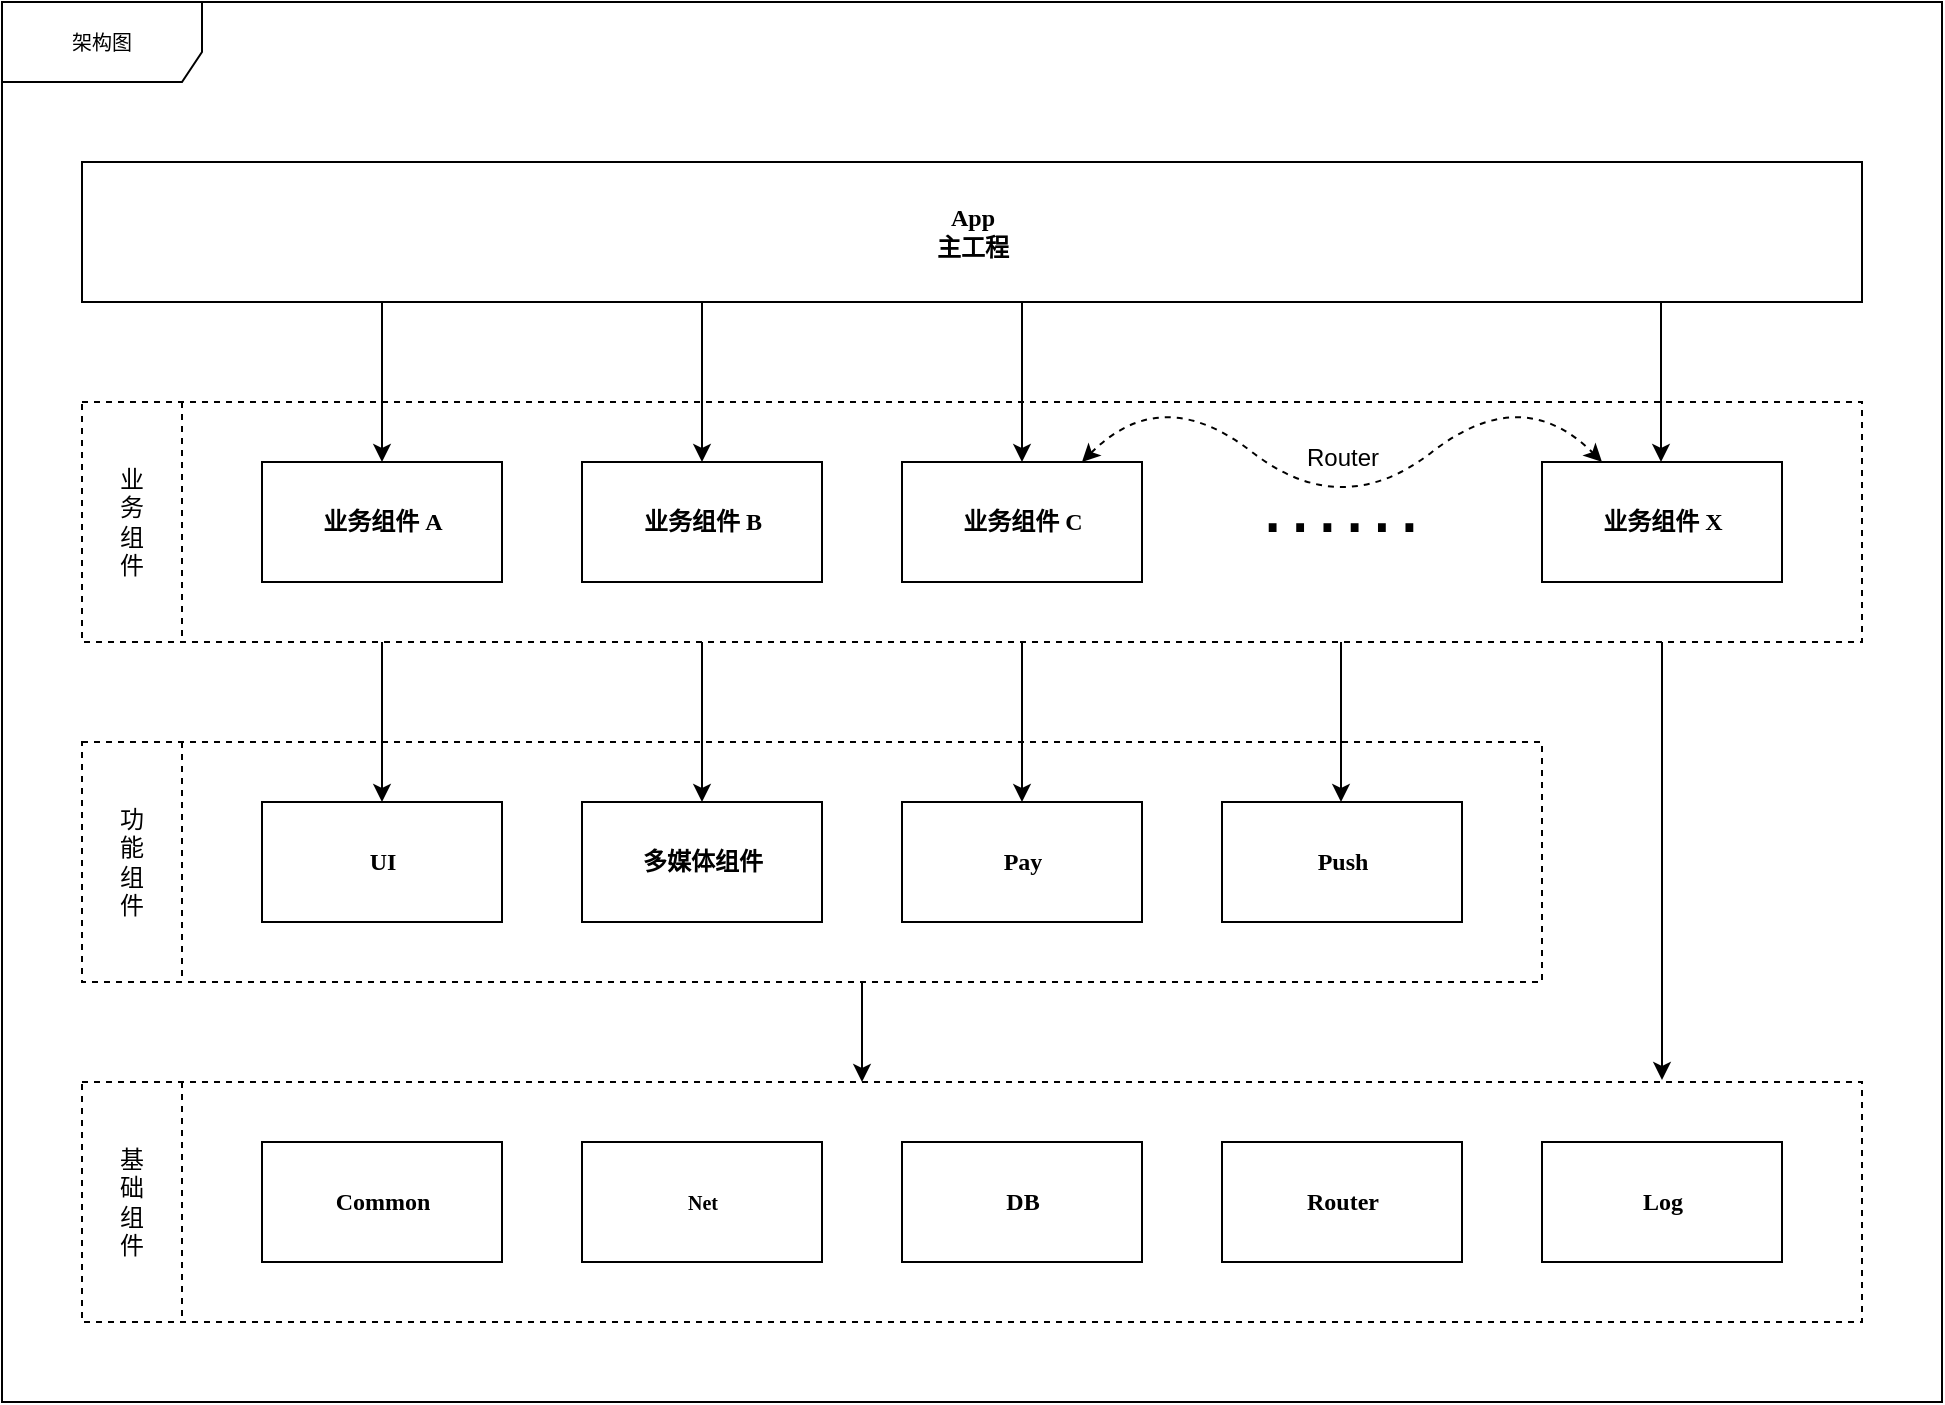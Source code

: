 <mxfile version="10.6.0" type="device"><diagram name="Page-1" id="c4acf3e9-155e-7222-9cf6-157b1a14988f"><mxGraphModel dx="1010" dy="582" grid="1" gridSize="10" guides="1" tooltips="1" connect="1" arrows="1" fold="1" page="1" pageScale="1" pageWidth="850" pageHeight="1100" background="#ffffff" math="0" shadow="0"><root><mxCell id="0"/><mxCell id="1" parent="0"/><mxCell id="17acba5748e5396b-1" value="架构图" style="shape=umlFrame;whiteSpace=wrap;html=1;rounded=0;shadow=0;comic=0;labelBackgroundColor=none;strokeColor=#000000;strokeWidth=1;fillColor=#ffffff;fontFamily=Verdana;fontSize=10;fontColor=#000000;align=center;width=100;height=40;" parent="1" vertex="1"><mxGeometry width="970" height="700" as="geometry"/></mxCell><mxCell id="Nzxw4XKn5S72-p56momY-5" value="&lt;div style=&quot;text-align: center ; font-size: 12px&quot;&gt;&lt;br&gt;&lt;/div&gt;" style="html=1;rounded=0;shadow=0;comic=0;labelBackgroundColor=none;strokeColor=#000000;strokeWidth=1;fillColor=#ffffff;fontFamily=Verdana;fontSize=10;fontColor=#000000;align=center;dashed=1;" parent="1" vertex="1"><mxGeometry x="40" y="200" width="890" height="120" as="geometry"/></mxCell><mxCell id="5d2195bd80daf111-17" value="&lt;div style=&quot;text-align: center ; font-size: 12px&quot;&gt;&lt;span&gt;&lt;b&gt;&lt;font style=&quot;font-size: 12px&quot;&gt;App&lt;/font&gt;&lt;/b&gt;&lt;/span&gt;&lt;/div&gt;&lt;b style=&quot;font-size: 12px&quot;&gt;&lt;div style=&quot;text-align: center&quot;&gt;&lt;b&gt;&lt;font style=&quot;font-size: 12px&quot;&gt;主工程&lt;/font&gt;&lt;/b&gt;&lt;/div&gt;&lt;/b&gt;" style="html=1;rounded=0;shadow=0;comic=0;labelBackgroundColor=none;strokeColor=#000000;strokeWidth=1;fillColor=#ffffff;fontFamily=Verdana;fontSize=10;fontColor=#000000;align=center;" parent="1" vertex="1"><mxGeometry x="40" y="80" width="890" height="70" as="geometry"/></mxCell><mxCell id="Nzxw4XKn5S72-p56momY-4" value="&lt;div style=&quot;text-align: center ; font-size: 12px&quot;&gt;&lt;b&gt;业务组件 X&lt;/b&gt;&lt;/div&gt;" style="html=1;rounded=0;shadow=0;comic=0;labelBackgroundColor=none;strokeColor=#000000;strokeWidth=1;fillColor=#ffffff;fontFamily=Verdana;fontSize=10;fontColor=#000000;align=center;" parent="1" vertex="1"><mxGeometry x="770" y="230" width="120" height="60" as="geometry"/></mxCell><mxCell id="Nzxw4XKn5S72-p56momY-13" value="" style="line;strokeWidth=1;direction=south;html=1;dashed=1;" parent="1" vertex="1"><mxGeometry x="85" y="200" width="10" height="120" as="geometry"/></mxCell><mxCell id="Nzxw4XKn5S72-p56momY-14" value="业&lt;br&gt;务&lt;br&gt;组&lt;br&gt;件" style="text;html=1;strokeColor=none;fillColor=none;align=center;verticalAlign=middle;whiteSpace=wrap;rounded=0;dashed=1;glass=0;horizontal=1;" parent="1" vertex="1"><mxGeometry x="40" y="200" width="50" height="120" as="geometry"/></mxCell><mxCell id="Nzxw4XKn5S72-p56momY-15" value="&lt;div style=&quot;text-align: center ; font-size: 12px&quot;&gt;&lt;b&gt;业务组件 A&lt;/b&gt;&lt;/div&gt;" style="html=1;rounded=0;shadow=0;comic=0;labelBackgroundColor=none;strokeColor=#000000;strokeWidth=1;fillColor=#ffffff;fontFamily=Verdana;fontSize=10;fontColor=#000000;align=center;" parent="1" vertex="1"><mxGeometry x="130" y="230" width="120" height="60" as="geometry"/></mxCell><mxCell id="Nzxw4XKn5S72-p56momY-16" value="&lt;div style=&quot;text-align: center ; font-size: 12px&quot;&gt;&lt;b&gt;业务组件 B&lt;/b&gt;&lt;/div&gt;" style="html=1;rounded=0;shadow=0;comic=0;labelBackgroundColor=none;strokeColor=#000000;strokeWidth=1;fillColor=#ffffff;fontFamily=Verdana;fontSize=10;fontColor=#000000;align=center;" parent="1" vertex="1"><mxGeometry x="290" y="230" width="120" height="60" as="geometry"/></mxCell><mxCell id="Nzxw4XKn5S72-p56momY-17" value="&lt;div style=&quot;text-align: center ; font-size: 12px&quot;&gt;&lt;b&gt;业务组件 C&lt;/b&gt;&lt;/div&gt;" style="html=1;rounded=0;shadow=0;comic=0;labelBackgroundColor=none;strokeColor=#000000;strokeWidth=1;fillColor=#ffffff;fontFamily=Verdana;fontSize=10;fontColor=#000000;align=center;" parent="1" vertex="1"><mxGeometry x="450" y="230" width="120" height="60" as="geometry"/></mxCell><mxCell id="Nzxw4XKn5S72-p56momY-19" value="&lt;div style=&quot;text-align: center ; font-size: 12px&quot;&gt;&lt;br&gt;&lt;/div&gt;" style="html=1;rounded=0;shadow=0;comic=0;labelBackgroundColor=none;strokeColor=#000000;strokeWidth=1;fillColor=#ffffff;fontFamily=Verdana;fontSize=10;fontColor=#000000;align=center;dashed=1;" parent="1" vertex="1"><mxGeometry x="40" y="370" width="730" height="120" as="geometry"/></mxCell><mxCell id="Nzxw4XKn5S72-p56momY-21" value="" style="line;strokeWidth=1;direction=south;html=1;dashed=1;" parent="1" vertex="1"><mxGeometry x="85" y="370" width="10" height="120" as="geometry"/></mxCell><mxCell id="Nzxw4XKn5S72-p56momY-22" value="功&lt;br&gt;能&lt;br&gt;组&lt;br&gt;件" style="text;html=1;strokeColor=none;fillColor=none;align=center;verticalAlign=middle;whiteSpace=wrap;rounded=0;dashed=1;glass=0;horizontal=1;" parent="1" vertex="1"><mxGeometry x="40" y="370" width="50" height="120" as="geometry"/></mxCell><mxCell id="Nzxw4XKn5S72-p56momY-23" value="&lt;div style=&quot;text-align: center ; font-size: 12px&quot;&gt;&lt;b&gt;UI&lt;/b&gt;&lt;/div&gt;" style="html=1;rounded=0;shadow=0;comic=0;labelBackgroundColor=none;strokeColor=#000000;strokeWidth=1;fillColor=#ffffff;fontFamily=Verdana;fontSize=10;fontColor=#000000;align=center;" parent="1" vertex="1"><mxGeometry x="130" y="400" width="120" height="60" as="geometry"/></mxCell><mxCell id="Nzxw4XKn5S72-p56momY-24" value="&lt;div style=&quot;text-align: center ; font-size: 12px&quot;&gt;&lt;b&gt;多媒体组件&lt;/b&gt;&lt;/div&gt;" style="html=1;rounded=0;shadow=0;comic=0;labelBackgroundColor=none;strokeColor=#000000;strokeWidth=1;fillColor=#ffffff;fontFamily=Verdana;fontSize=10;fontColor=#000000;align=center;" parent="1" vertex="1"><mxGeometry x="290" y="400" width="120" height="60" as="geometry"/></mxCell><mxCell id="Nzxw4XKn5S72-p56momY-25" value="&lt;div style=&quot;text-align: center ; font-size: 12px&quot;&gt;&lt;b&gt;Pay&lt;/b&gt;&lt;/div&gt;" style="html=1;rounded=0;shadow=0;comic=0;labelBackgroundColor=none;strokeColor=#000000;strokeWidth=1;fillColor=#ffffff;fontFamily=Verdana;fontSize=10;fontColor=#000000;align=center;" parent="1" vertex="1"><mxGeometry x="450" y="400" width="120" height="60" as="geometry"/></mxCell><mxCell id="Nzxw4XKn5S72-p56momY-26" value="&lt;div style=&quot;text-align: center ; font-size: 12px&quot;&gt;&lt;br&gt;&lt;/div&gt;" style="html=1;rounded=0;shadow=0;comic=0;labelBackgroundColor=none;strokeColor=#000000;strokeWidth=1;fillColor=#ffffff;fontFamily=Verdana;fontSize=10;fontColor=#000000;align=center;dashed=1;" parent="1" vertex="1"><mxGeometry x="40" y="540" width="890" height="120" as="geometry"/></mxCell><mxCell id="Nzxw4XKn5S72-p56momY-27" value="&lt;div style=&quot;text-align: center ; font-size: 12px&quot;&gt;&lt;b&gt;Common&lt;/b&gt;&lt;/div&gt;" style="html=1;rounded=0;shadow=0;comic=0;labelBackgroundColor=none;strokeColor=#000000;strokeWidth=1;fillColor=#ffffff;fontFamily=Verdana;fontSize=10;fontColor=#000000;align=center;" parent="1" vertex="1"><mxGeometry x="130" y="570" width="120" height="60" as="geometry"/></mxCell><mxCell id="Nzxw4XKn5S72-p56momY-28" value="" style="line;strokeWidth=1;direction=south;html=1;dashed=1;" parent="1" vertex="1"><mxGeometry x="85" y="540" width="10" height="120" as="geometry"/></mxCell><mxCell id="Nzxw4XKn5S72-p56momY-29" value="基&lt;br&gt;础&lt;br&gt;组&lt;br&gt;件" style="text;html=1;strokeColor=none;fillColor=none;align=center;verticalAlign=middle;whiteSpace=wrap;rounded=0;dashed=1;glass=0;horizontal=1;" parent="1" vertex="1"><mxGeometry x="40" y="540" width="50" height="120" as="geometry"/></mxCell><mxCell id="Nzxw4XKn5S72-p56momY-30" value="&lt;div style=&quot;text-align: center&quot;&gt;&lt;b&gt;Net&lt;/b&gt;&lt;/div&gt;" style="html=1;rounded=0;shadow=0;comic=0;labelBackgroundColor=none;strokeColor=#000000;strokeWidth=1;fillColor=#ffffff;fontFamily=Verdana;fontSize=10;fontColor=#000000;align=center;" parent="1" vertex="1"><mxGeometry x="290" y="570" width="120" height="60" as="geometry"/></mxCell><mxCell id="Nzxw4XKn5S72-p56momY-31" value="&lt;div style=&quot;text-align: center ; font-size: 12px&quot;&gt;&lt;b&gt;Log&lt;/b&gt;&lt;/div&gt;" style="html=1;rounded=0;shadow=0;comic=0;labelBackgroundColor=none;strokeColor=#000000;strokeWidth=1;fillColor=#ffffff;fontFamily=Verdana;fontSize=10;fontColor=#000000;align=center;" parent="1" vertex="1"><mxGeometry x="770" y="570" width="120" height="60" as="geometry"/></mxCell><mxCell id="Nzxw4XKn5S72-p56momY-32" value="&lt;div style=&quot;text-align: center ; font-size: 12px&quot;&gt;&lt;b&gt;DB&lt;/b&gt;&lt;/div&gt;" style="html=1;rounded=0;shadow=0;comic=0;labelBackgroundColor=none;strokeColor=#000000;strokeWidth=1;fillColor=#ffffff;fontFamily=Verdana;fontSize=10;fontColor=#000000;align=center;" parent="1" vertex="1"><mxGeometry x="450" y="570" width="120" height="60" as="geometry"/></mxCell><mxCell id="Nzxw4XKn5S72-p56momY-34" value="&lt;div style=&quot;text-align: center ; font-size: 12px&quot;&gt;&lt;b&gt;Router&lt;/b&gt;&lt;/div&gt;" style="html=1;rounded=0;shadow=0;comic=0;labelBackgroundColor=none;strokeColor=#000000;strokeWidth=1;fillColor=#ffffff;fontFamily=Verdana;fontSize=10;fontColor=#000000;align=center;" parent="1" vertex="1"><mxGeometry x="610" y="570" width="120" height="60" as="geometry"/></mxCell><mxCell id="Nzxw4XKn5S72-p56momY-35" value="&lt;font style=&quot;font-size: 41px&quot;&gt;&lt;span&gt;·&lt;/span&gt;&lt;span&gt;·&lt;/span&gt;&lt;span&gt;·&lt;/span&gt;&lt;span&gt;·&lt;/span&gt;&lt;span&gt;·&lt;/span&gt;&lt;span&gt;·&lt;/span&gt;&lt;/font&gt;" style="text;html=1;strokeColor=none;fillColor=none;align=center;verticalAlign=middle;whiteSpace=wrap;rounded=0;dashed=1;glass=0;horizontal=1;" parent="1" vertex="1"><mxGeometry x="598" y="230" width="143" height="60" as="geometry"/></mxCell><mxCell id="Nzxw4XKn5S72-p56momY-36" value="&lt;div style=&quot;text-align: center ; font-size: 12px&quot;&gt;&lt;b&gt;Push&lt;/b&gt;&lt;/div&gt;" style="html=1;rounded=0;shadow=0;comic=0;labelBackgroundColor=none;strokeColor=#000000;strokeWidth=1;fillColor=#ffffff;fontFamily=Verdana;fontSize=10;fontColor=#000000;align=center;" parent="1" vertex="1"><mxGeometry x="610" y="400" width="120" height="60" as="geometry"/></mxCell><mxCell id="Nzxw4XKn5S72-p56momY-42" value="" style="endArrow=classic;html=1;entryX=0.5;entryY=0;entryDx=0;entryDy=0;" parent="1" target="Nzxw4XKn5S72-p56momY-15" edge="1"><mxGeometry width="50" height="50" relative="1" as="geometry"><mxPoint x="190" y="150" as="sourcePoint"/><mxPoint x="260" y="70" as="targetPoint"/></mxGeometry></mxCell><mxCell id="Nzxw4XKn5S72-p56momY-43" value="" style="endArrow=classic;html=1;entryX=0.5;entryY=0;entryDx=0;entryDy=0;" parent="1" edge="1"><mxGeometry width="50" height="50" relative="1" as="geometry"><mxPoint x="350" y="150" as="sourcePoint"/><mxPoint x="350" y="230" as="targetPoint"/></mxGeometry></mxCell><mxCell id="Nzxw4XKn5S72-p56momY-44" value="" style="endArrow=classic;html=1;entryX=0.5;entryY=0;entryDx=0;entryDy=0;" parent="1" edge="1"><mxGeometry width="50" height="50" relative="1" as="geometry"><mxPoint x="510" y="150" as="sourcePoint"/><mxPoint x="510" y="230" as="targetPoint"/></mxGeometry></mxCell><mxCell id="Nzxw4XKn5S72-p56momY-45" value="" style="endArrow=classic;html=1;entryX=0.5;entryY=0;entryDx=0;entryDy=0;" parent="1" edge="1"><mxGeometry width="50" height="50" relative="1" as="geometry"><mxPoint x="829.5" y="150" as="sourcePoint"/><mxPoint x="829.5" y="230" as="targetPoint"/></mxGeometry></mxCell><mxCell id="Nzxw4XKn5S72-p56momY-46" value="" style="endArrow=classic;html=1;entryX=0.5;entryY=0;entryDx=0;entryDy=0;" parent="1" edge="1"><mxGeometry width="50" height="50" relative="1" as="geometry"><mxPoint x="190" y="320" as="sourcePoint"/><mxPoint x="190" y="400" as="targetPoint"/></mxGeometry></mxCell><mxCell id="Nzxw4XKn5S72-p56momY-47" value="" style="endArrow=classic;html=1;entryX=0.5;entryY=0;entryDx=0;entryDy=0;" parent="1" edge="1"><mxGeometry width="50" height="50" relative="1" as="geometry"><mxPoint x="350" y="320" as="sourcePoint"/><mxPoint x="350" y="400" as="targetPoint"/></mxGeometry></mxCell><mxCell id="Nzxw4XKn5S72-p56momY-48" value="" style="endArrow=classic;html=1;entryX=0.5;entryY=0;entryDx=0;entryDy=0;" parent="1" edge="1"><mxGeometry width="50" height="50" relative="1" as="geometry"><mxPoint x="510" y="320" as="sourcePoint"/><mxPoint x="510" y="400" as="targetPoint"/></mxGeometry></mxCell><mxCell id="Nzxw4XKn5S72-p56momY-49" value="" style="endArrow=classic;html=1;entryX=0.5;entryY=0;entryDx=0;entryDy=0;" parent="1" edge="1"><mxGeometry width="50" height="50" relative="1" as="geometry"><mxPoint x="669.5" y="320" as="sourcePoint"/><mxPoint x="669.5" y="400" as="targetPoint"/></mxGeometry></mxCell><mxCell id="Nzxw4XKn5S72-p56momY-50" value="" style="endArrow=classic;html=1;entryX=0.5;entryY=0;entryDx=0;entryDy=0;startArrow=none;startFill=0;" parent="1" edge="1"><mxGeometry width="50" height="50" relative="1" as="geometry"><mxPoint x="830" y="320" as="sourcePoint"/><mxPoint x="830" y="539" as="targetPoint"/></mxGeometry></mxCell><mxCell id="Nzxw4XKn5S72-p56momY-51" value="" style="endArrow=classic;html=1;" parent="1" edge="1"><mxGeometry width="50" height="50" relative="1" as="geometry"><mxPoint x="430" y="490" as="sourcePoint"/><mxPoint x="430" y="540" as="targetPoint"/></mxGeometry></mxCell><mxCell id="oXc_FJcPdqpNyrzA937_-1" value="" style="curved=1;endArrow=classic;html=1;exitX=0.75;exitY=0;exitDx=0;exitDy=0;entryX=0.25;entryY=0;entryDx=0;entryDy=0;startArrow=classic;startFill=1;dashed=1;" parent="1" source="Nzxw4XKn5S72-p56momY-17" target="Nzxw4XKn5S72-p56momY-4" edge="1"><mxGeometry width="50" height="50" relative="1" as="geometry"><mxPoint x="630" y="220" as="sourcePoint"/><mxPoint x="680" y="170" as="targetPoint"/><Array as="points"><mxPoint x="580" y="190"/><mxPoint x="670" y="260"/><mxPoint x="760" y="190"/></Array></mxGeometry></mxCell><mxCell id="oXc_FJcPdqpNyrzA937_-3" value="Router&lt;br&gt;" style="text;html=1;resizable=0;points=[];align=center;verticalAlign=middle;labelBackgroundColor=#ffffff;" parent="oXc_FJcPdqpNyrzA937_-1" vertex="1" connectable="0"><mxGeometry x="0.068" y="16" relative="1" as="geometry"><mxPoint x="1" y="-13" as="offset"/></mxGeometry></mxCell></root></mxGraphModel></diagram></mxfile>